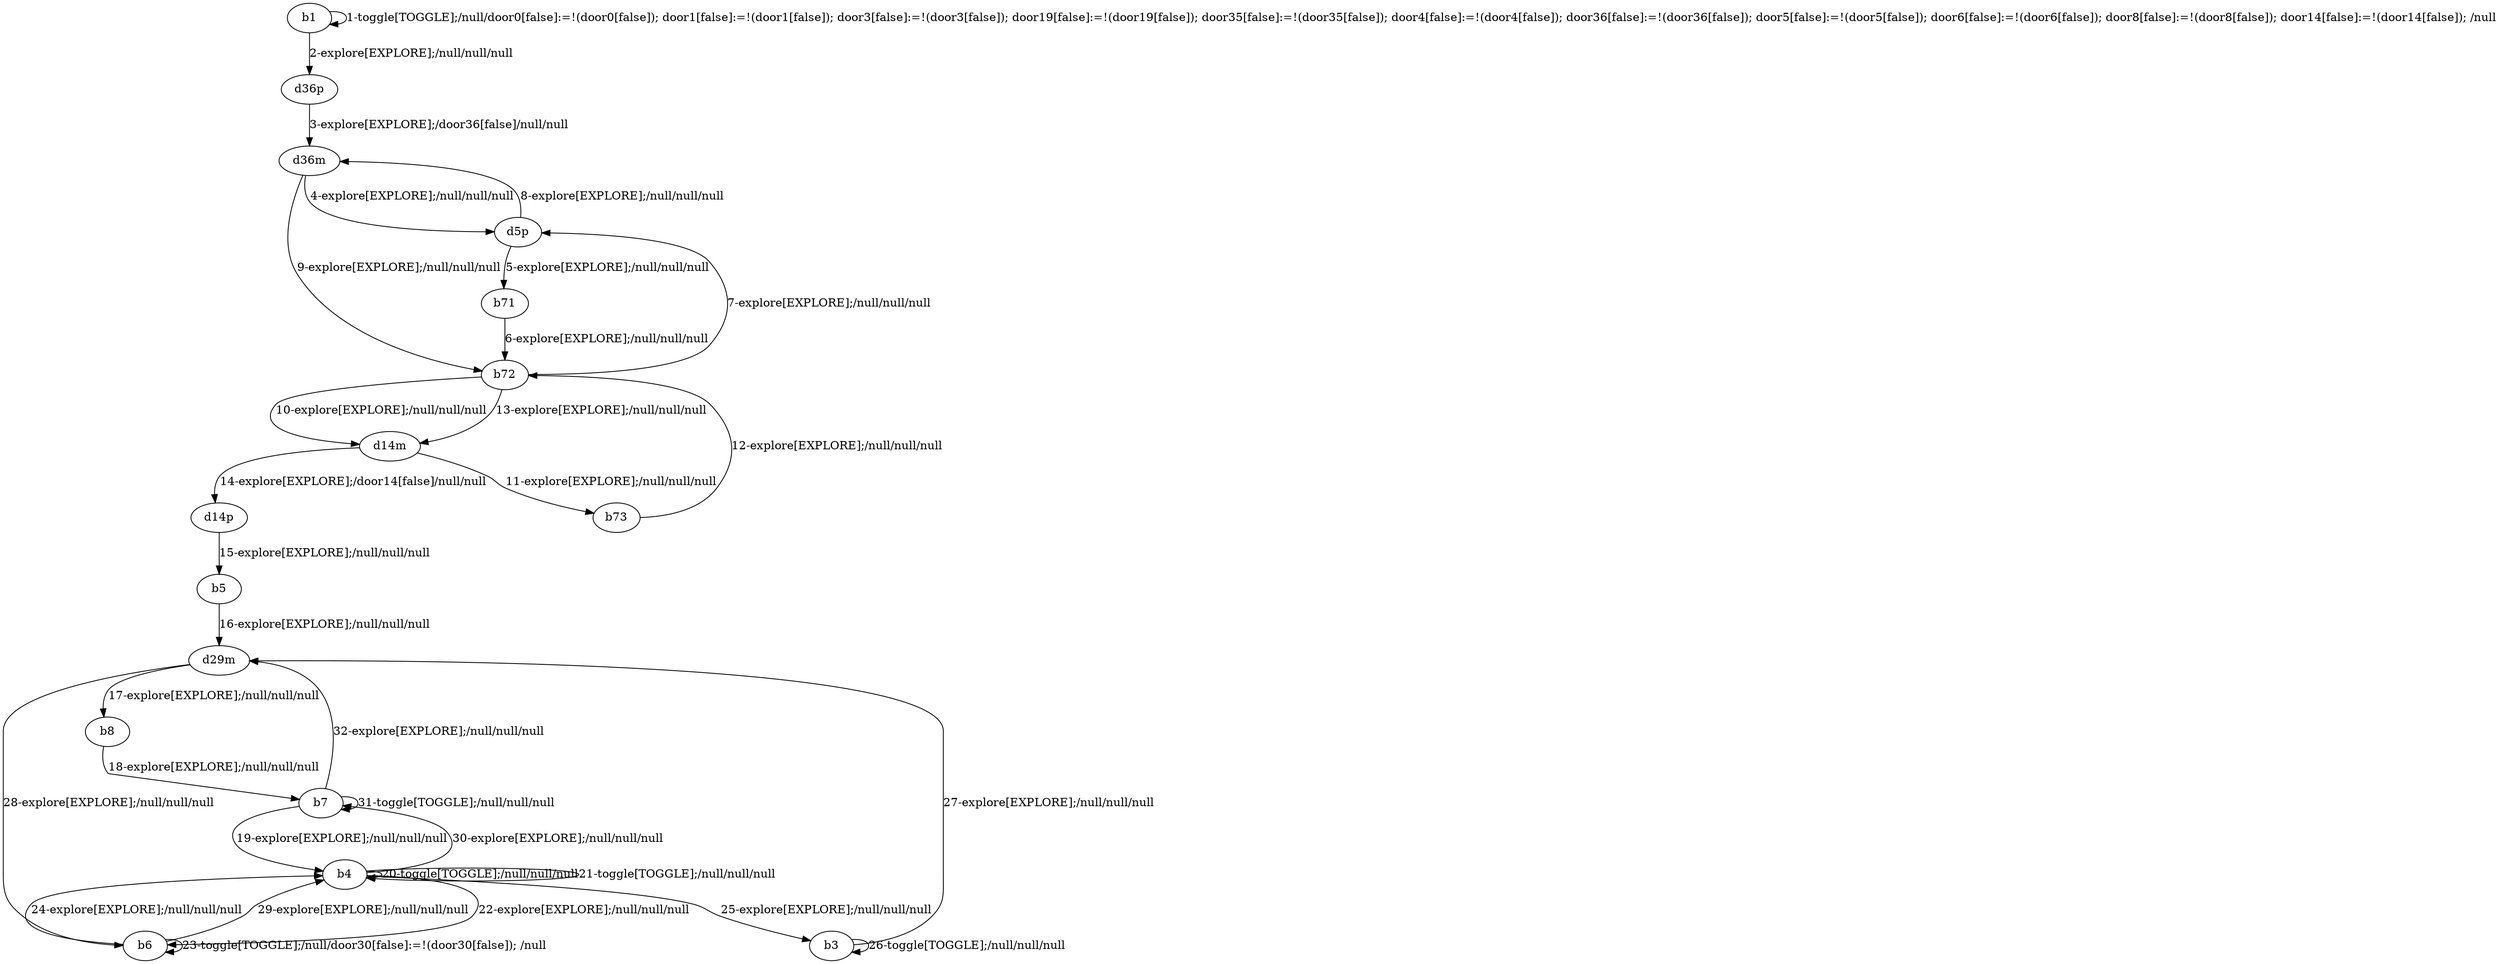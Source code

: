 # Total number of goals covered by this test: 12
# d29m --> b6
# b6 --> b4
# d14p --> b5
# b6 --> b6
# b7 --> b7
# b5 --> d29m
# b4 --> b6
# b3 --> b3
# b4 --> b3
# b4 --> b7
# b7 --> b4
# d29m --> b8

digraph g {
"b1" -> "b1" [label = "1-toggle[TOGGLE];/null/door0[false]:=!(door0[false]); door1[false]:=!(door1[false]); door3[false]:=!(door3[false]); door19[false]:=!(door19[false]); door35[false]:=!(door35[false]); door4[false]:=!(door4[false]); door36[false]:=!(door36[false]); door5[false]:=!(door5[false]); door6[false]:=!(door6[false]); door8[false]:=!(door8[false]); door14[false]:=!(door14[false]); /null"];
"b1" -> "d36p" [label = "2-explore[EXPLORE];/null/null/null"];
"d36p" -> "d36m" [label = "3-explore[EXPLORE];/door36[false]/null/null"];
"d36m" -> "d5p" [label = "4-explore[EXPLORE];/null/null/null"];
"d5p" -> "b71" [label = "5-explore[EXPLORE];/null/null/null"];
"b71" -> "b72" [label = "6-explore[EXPLORE];/null/null/null"];
"b72" -> "d5p" [label = "7-explore[EXPLORE];/null/null/null"];
"d5p" -> "d36m" [label = "8-explore[EXPLORE];/null/null/null"];
"d36m" -> "b72" [label = "9-explore[EXPLORE];/null/null/null"];
"b72" -> "d14m" [label = "10-explore[EXPLORE];/null/null/null"];
"d14m" -> "b73" [label = "11-explore[EXPLORE];/null/null/null"];
"b73" -> "b72" [label = "12-explore[EXPLORE];/null/null/null"];
"b72" -> "d14m" [label = "13-explore[EXPLORE];/null/null/null"];
"d14m" -> "d14p" [label = "14-explore[EXPLORE];/door14[false]/null/null"];
"d14p" -> "b5" [label = "15-explore[EXPLORE];/null/null/null"];
"b5" -> "d29m" [label = "16-explore[EXPLORE];/null/null/null"];
"d29m" -> "b8" [label = "17-explore[EXPLORE];/null/null/null"];
"b8" -> "b7" [label = "18-explore[EXPLORE];/null/null/null"];
"b7" -> "b4" [label = "19-explore[EXPLORE];/null/null/null"];
"b4" -> "b4" [label = "20-toggle[TOGGLE];/null/null/null"];
"b4" -> "b4" [label = "21-toggle[TOGGLE];/null/null/null"];
"b4" -> "b6" [label = "22-explore[EXPLORE];/null/null/null"];
"b6" -> "b6" [label = "23-toggle[TOGGLE];/null/door30[false]:=!(door30[false]); /null"];
"b6" -> "b4" [label = "24-explore[EXPLORE];/null/null/null"];
"b4" -> "b3" [label = "25-explore[EXPLORE];/null/null/null"];
"b3" -> "b3" [label = "26-toggle[TOGGLE];/null/null/null"];
"b3" -> "d29m" [label = "27-explore[EXPLORE];/null/null/null"];
"d29m" -> "b6" [label = "28-explore[EXPLORE];/null/null/null"];
"b6" -> "b4" [label = "29-explore[EXPLORE];/null/null/null"];
"b4" -> "b7" [label = "30-explore[EXPLORE];/null/null/null"];
"b7" -> "b7" [label = "31-toggle[TOGGLE];/null/null/null"];
"b7" -> "d29m" [label = "32-explore[EXPLORE];/null/null/null"];
}